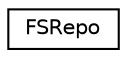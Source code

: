digraph "Graphical Class Hierarchy"
{
  edge [fontname="Helvetica",fontsize="10",labelfontname="Helvetica",labelfontsize="10"];
  node [fontname="Helvetica",fontsize="10",shape=record];
  rankdir="LR";
  Node0 [label="FSRepo",height=0.2,width=0.4,color="black", fillcolor="white", style="filled",URL="$struct_f_s_repo.html"];
}
